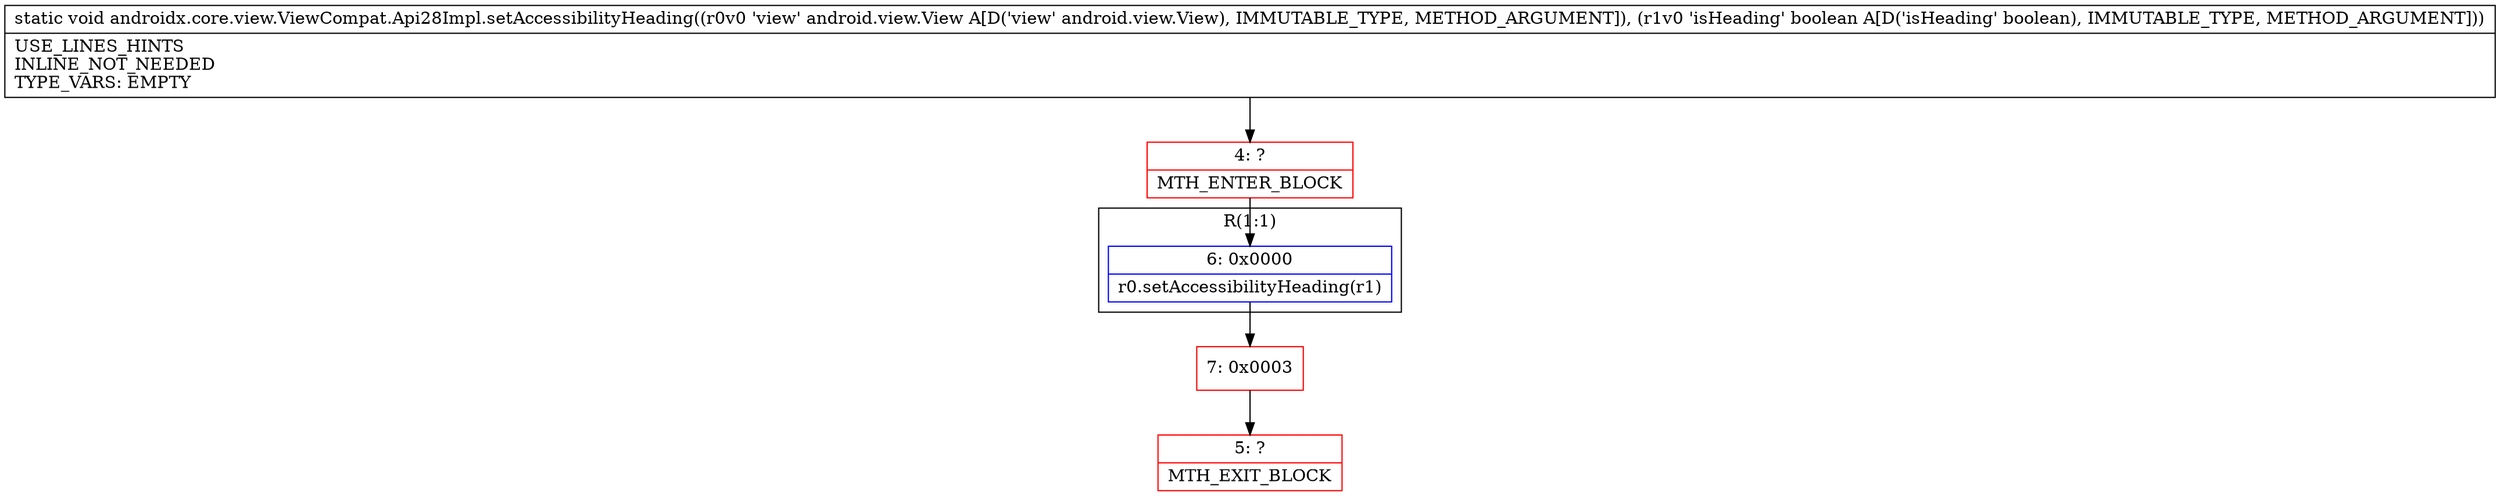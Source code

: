 digraph "CFG forandroidx.core.view.ViewCompat.Api28Impl.setAccessibilityHeading(Landroid\/view\/View;Z)V" {
subgraph cluster_Region_2052086182 {
label = "R(1:1)";
node [shape=record,color=blue];
Node_6 [shape=record,label="{6\:\ 0x0000|r0.setAccessibilityHeading(r1)\l}"];
}
Node_4 [shape=record,color=red,label="{4\:\ ?|MTH_ENTER_BLOCK\l}"];
Node_7 [shape=record,color=red,label="{7\:\ 0x0003}"];
Node_5 [shape=record,color=red,label="{5\:\ ?|MTH_EXIT_BLOCK\l}"];
MethodNode[shape=record,label="{static void androidx.core.view.ViewCompat.Api28Impl.setAccessibilityHeading((r0v0 'view' android.view.View A[D('view' android.view.View), IMMUTABLE_TYPE, METHOD_ARGUMENT]), (r1v0 'isHeading' boolean A[D('isHeading' boolean), IMMUTABLE_TYPE, METHOD_ARGUMENT]))  | USE_LINES_HINTS\lINLINE_NOT_NEEDED\lTYPE_VARS: EMPTY\l}"];
MethodNode -> Node_4;Node_6 -> Node_7;
Node_4 -> Node_6;
Node_7 -> Node_5;
}

